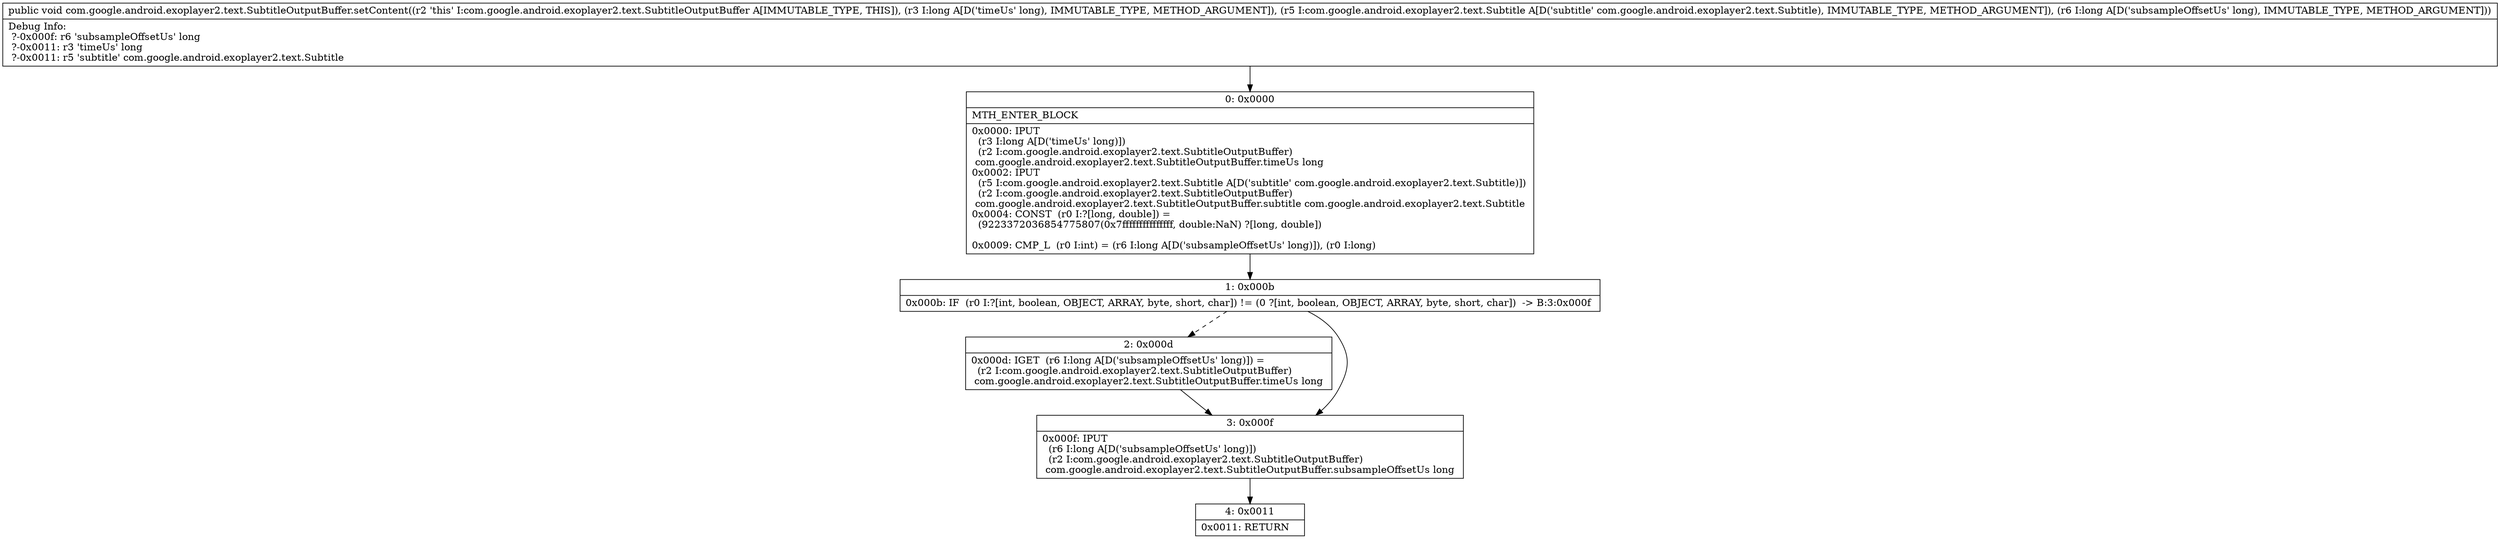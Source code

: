 digraph "CFG forcom.google.android.exoplayer2.text.SubtitleOutputBuffer.setContent(JLcom\/google\/android\/exoplayer2\/text\/Subtitle;J)V" {
Node_0 [shape=record,label="{0\:\ 0x0000|MTH_ENTER_BLOCK\l|0x0000: IPUT  \l  (r3 I:long A[D('timeUs' long)])\l  (r2 I:com.google.android.exoplayer2.text.SubtitleOutputBuffer)\l com.google.android.exoplayer2.text.SubtitleOutputBuffer.timeUs long \l0x0002: IPUT  \l  (r5 I:com.google.android.exoplayer2.text.Subtitle A[D('subtitle' com.google.android.exoplayer2.text.Subtitle)])\l  (r2 I:com.google.android.exoplayer2.text.SubtitleOutputBuffer)\l com.google.android.exoplayer2.text.SubtitleOutputBuffer.subtitle com.google.android.exoplayer2.text.Subtitle \l0x0004: CONST  (r0 I:?[long, double]) = \l  (9223372036854775807(0x7fffffffffffffff, double:NaN) ?[long, double])\l \l0x0009: CMP_L  (r0 I:int) = (r6 I:long A[D('subsampleOffsetUs' long)]), (r0 I:long) \l}"];
Node_1 [shape=record,label="{1\:\ 0x000b|0x000b: IF  (r0 I:?[int, boolean, OBJECT, ARRAY, byte, short, char]) != (0 ?[int, boolean, OBJECT, ARRAY, byte, short, char])  \-\> B:3:0x000f \l}"];
Node_2 [shape=record,label="{2\:\ 0x000d|0x000d: IGET  (r6 I:long A[D('subsampleOffsetUs' long)]) = \l  (r2 I:com.google.android.exoplayer2.text.SubtitleOutputBuffer)\l com.google.android.exoplayer2.text.SubtitleOutputBuffer.timeUs long \l}"];
Node_3 [shape=record,label="{3\:\ 0x000f|0x000f: IPUT  \l  (r6 I:long A[D('subsampleOffsetUs' long)])\l  (r2 I:com.google.android.exoplayer2.text.SubtitleOutputBuffer)\l com.google.android.exoplayer2.text.SubtitleOutputBuffer.subsampleOffsetUs long \l}"];
Node_4 [shape=record,label="{4\:\ 0x0011|0x0011: RETURN   \l}"];
MethodNode[shape=record,label="{public void com.google.android.exoplayer2.text.SubtitleOutputBuffer.setContent((r2 'this' I:com.google.android.exoplayer2.text.SubtitleOutputBuffer A[IMMUTABLE_TYPE, THIS]), (r3 I:long A[D('timeUs' long), IMMUTABLE_TYPE, METHOD_ARGUMENT]), (r5 I:com.google.android.exoplayer2.text.Subtitle A[D('subtitle' com.google.android.exoplayer2.text.Subtitle), IMMUTABLE_TYPE, METHOD_ARGUMENT]), (r6 I:long A[D('subsampleOffsetUs' long), IMMUTABLE_TYPE, METHOD_ARGUMENT]))  | Debug Info:\l  ?\-0x000f: r6 'subsampleOffsetUs' long\l  ?\-0x0011: r3 'timeUs' long\l  ?\-0x0011: r5 'subtitle' com.google.android.exoplayer2.text.Subtitle\l}"];
MethodNode -> Node_0;
Node_0 -> Node_1;
Node_1 -> Node_2[style=dashed];
Node_1 -> Node_3;
Node_2 -> Node_3;
Node_3 -> Node_4;
}

